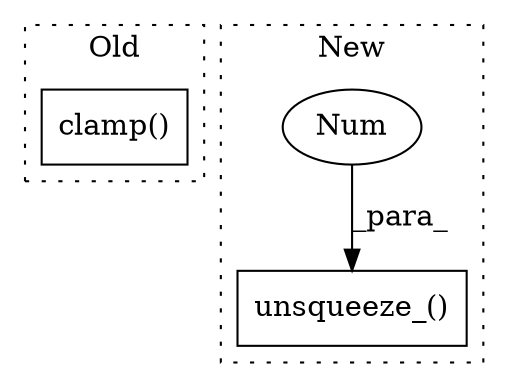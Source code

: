 digraph G {
subgraph cluster0 {
1 [label="clamp()" a="75" s="1559" l="40" shape="box"];
label = "Old";
style="dotted";
}
subgraph cluster1 {
2 [label="unsqueeze_()" a="75" s="428,464" l="35,1" shape="box"];
3 [label="Num" a="76" s="463" l="1" shape="ellipse"];
label = "New";
style="dotted";
}
3 -> 2 [label="_para_"];
}